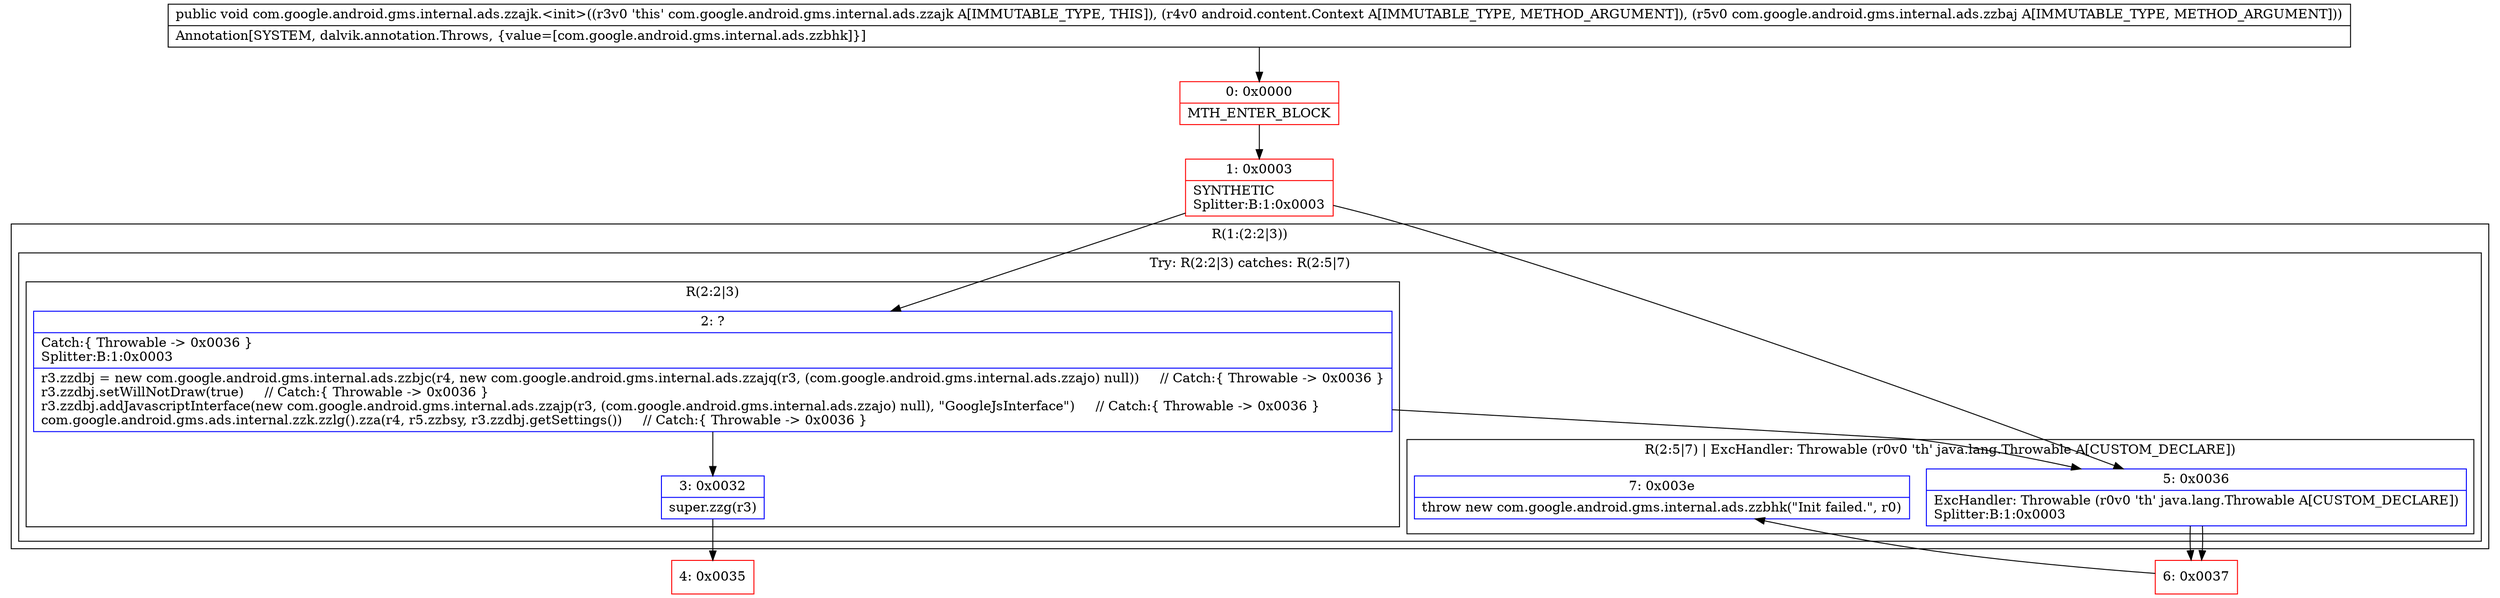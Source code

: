 digraph "CFG forcom.google.android.gms.internal.ads.zzajk.\<init\>(Landroid\/content\/Context;Lcom\/google\/android\/gms\/internal\/ads\/zzbaj;)V" {
subgraph cluster_Region_1553854141 {
label = "R(1:(2:2|3))";
node [shape=record,color=blue];
subgraph cluster_TryCatchRegion_1215586461 {
label = "Try: R(2:2|3) catches: R(2:5|7)";
node [shape=record,color=blue];
subgraph cluster_Region_623574333 {
label = "R(2:2|3)";
node [shape=record,color=blue];
Node_2 [shape=record,label="{2\:\ ?|Catch:\{ Throwable \-\> 0x0036 \}\lSplitter:B:1:0x0003\l|r3.zzdbj = new com.google.android.gms.internal.ads.zzbjc(r4, new com.google.android.gms.internal.ads.zzajq(r3, (com.google.android.gms.internal.ads.zzajo) null))     \/\/ Catch:\{ Throwable \-\> 0x0036 \}\lr3.zzdbj.setWillNotDraw(true)     \/\/ Catch:\{ Throwable \-\> 0x0036 \}\lr3.zzdbj.addJavascriptInterface(new com.google.android.gms.internal.ads.zzajp(r3, (com.google.android.gms.internal.ads.zzajo) null), \"GoogleJsInterface\")     \/\/ Catch:\{ Throwable \-\> 0x0036 \}\lcom.google.android.gms.ads.internal.zzk.zzlg().zza(r4, r5.zzbsy, r3.zzdbj.getSettings())     \/\/ Catch:\{ Throwable \-\> 0x0036 \}\l}"];
Node_3 [shape=record,label="{3\:\ 0x0032|super.zzg(r3)\l}"];
}
subgraph cluster_Region_1412044779 {
label = "R(2:5|7) | ExcHandler: Throwable (r0v0 'th' java.lang.Throwable A[CUSTOM_DECLARE])\l";
node [shape=record,color=blue];
Node_5 [shape=record,label="{5\:\ 0x0036|ExcHandler: Throwable (r0v0 'th' java.lang.Throwable A[CUSTOM_DECLARE])\lSplitter:B:1:0x0003\l}"];
Node_7 [shape=record,label="{7\:\ 0x003e|throw new com.google.android.gms.internal.ads.zzbhk(\"Init failed.\", r0)\l}"];
}
}
}
subgraph cluster_Region_1412044779 {
label = "R(2:5|7) | ExcHandler: Throwable (r0v0 'th' java.lang.Throwable A[CUSTOM_DECLARE])\l";
node [shape=record,color=blue];
Node_5 [shape=record,label="{5\:\ 0x0036|ExcHandler: Throwable (r0v0 'th' java.lang.Throwable A[CUSTOM_DECLARE])\lSplitter:B:1:0x0003\l}"];
Node_7 [shape=record,label="{7\:\ 0x003e|throw new com.google.android.gms.internal.ads.zzbhk(\"Init failed.\", r0)\l}"];
}
Node_0 [shape=record,color=red,label="{0\:\ 0x0000|MTH_ENTER_BLOCK\l}"];
Node_1 [shape=record,color=red,label="{1\:\ 0x0003|SYNTHETIC\lSplitter:B:1:0x0003\l}"];
Node_4 [shape=record,color=red,label="{4\:\ 0x0035}"];
Node_6 [shape=record,color=red,label="{6\:\ 0x0037}"];
MethodNode[shape=record,label="{public void com.google.android.gms.internal.ads.zzajk.\<init\>((r3v0 'this' com.google.android.gms.internal.ads.zzajk A[IMMUTABLE_TYPE, THIS]), (r4v0 android.content.Context A[IMMUTABLE_TYPE, METHOD_ARGUMENT]), (r5v0 com.google.android.gms.internal.ads.zzbaj A[IMMUTABLE_TYPE, METHOD_ARGUMENT]))  | Annotation[SYSTEM, dalvik.annotation.Throws, \{value=[com.google.android.gms.internal.ads.zzbhk]\}]\l}"];
MethodNode -> Node_0;
Node_2 -> Node_3;
Node_2 -> Node_5;
Node_3 -> Node_4;
Node_5 -> Node_6;
Node_5 -> Node_6;
Node_0 -> Node_1;
Node_1 -> Node_2;
Node_1 -> Node_5;
Node_6 -> Node_7;
}

